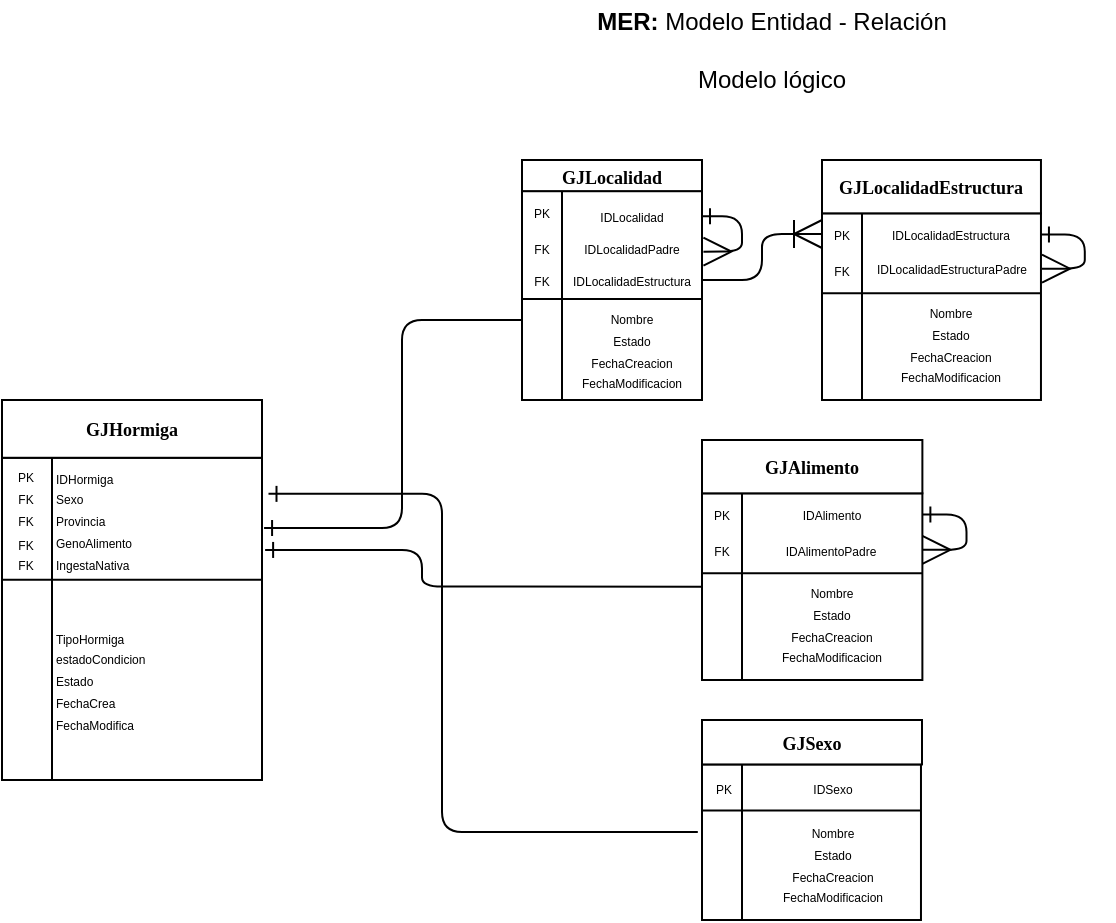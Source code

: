 <mxfile>
    <diagram id="bL_CgyZNcGlEZLFtbiTR" name="Page-1">
        <mxGraphModel dx="277" dy="325" grid="1" gridSize="10" guides="1" tooltips="1" connect="1" arrows="1" fold="1" page="1" pageScale="1" pageWidth="850" pageHeight="1100" math="0" shadow="0">
            <root>
                <mxCell id="0"/>
                <mxCell id="1" parent="0"/>
                <mxCell id="77" value="&lt;b&gt;MER:&lt;/b&gt; Modelo Entidad - Relación&lt;br&gt;&lt;br&gt;Modelo lógico" style="text;html=1;strokeColor=none;fillColor=none;align=center;verticalAlign=middle;whiteSpace=wrap;rounded=0;" parent="1" vertex="1">
                    <mxGeometry x="490" y="30" width="230" height="50" as="geometry"/>
                </mxCell>
                <mxCell id="6" value="" style="group" parent="1" vertex="1" connectable="0">
                    <mxGeometry x="500" y="110" width="70" height="120" as="geometry"/>
                </mxCell>
                <mxCell id="4" value="" style="shape=internalStorage;whiteSpace=wrap;html=1;backgroundOutline=1;movable=1;resizable=1;rotatable=1;deletable=1;editable=1;connectable=1;dx=20;dy=54;" parent="6" vertex="1">
                    <mxGeometry x="-20" y="15.56" width="90" height="104.44" as="geometry"/>
                </mxCell>
                <mxCell id="5" value="&lt;b style=&quot;border-color: var(--border-color); font-family: &amp;quot;Comic Sans MS&amp;quot;;&quot;&gt;&lt;font style=&quot;font-size: 9px;&quot;&gt;GJLocalidad&lt;/font&gt;&lt;/b&gt;" style="rounded=0;whiteSpace=wrap;html=1;shadow=0;movable=1;resizable=1;rotatable=1;deletable=1;editable=1;connectable=1;" parent="6" vertex="1">
                    <mxGeometry x="-20" width="90" height="15.56" as="geometry"/>
                </mxCell>
                <mxCell id="8" value="&lt;span style=&quot;font-size: 6px;&quot;&gt;IDLocalidad&lt;/span&gt;" style="text;html=1;strokeColor=none;fillColor=none;align=center;verticalAlign=middle;whiteSpace=wrap;rounded=0;shadow=0;fontSize=9;" parent="6" vertex="1">
                    <mxGeometry y="20" width="70" height="16.11" as="geometry"/>
                </mxCell>
                <mxCell id="9" value="&lt;span style=&quot;font-size: 6px;&quot;&gt;Nombre&lt;/span&gt;&lt;br style=&quot;border-color: var(--border-color); font-size: 6px;&quot;&gt;&lt;span style=&quot;font-size: 6px;&quot;&gt;Estado&lt;/span&gt;&lt;br style=&quot;border-color: var(--border-color); font-size: 6px;&quot;&gt;&lt;span style=&quot;font-size: 6px;&quot;&gt;FechaCreacion&lt;/span&gt;&lt;br style=&quot;border-color: var(--border-color); font-size: 6px;&quot;&gt;&lt;span style=&quot;font-size: 6px;&quot;&gt;FechaModificacion&lt;/span&gt;" style="text;html=1;strokeColor=none;fillColor=none;align=center;verticalAlign=middle;whiteSpace=wrap;rounded=0;shadow=0;fontSize=9;" parent="6" vertex="1">
                    <mxGeometry y="70.55" width="70" height="49.45" as="geometry"/>
                </mxCell>
                <mxCell id="95" value="&lt;font style=&quot;font-size: 6px;&quot;&gt;FK&lt;/font&gt;" style="text;html=1;strokeColor=none;fillColor=none;align=center;verticalAlign=middle;whiteSpace=wrap;rounded=0;shadow=0;fontSize=9;" parent="6" vertex="1">
                    <mxGeometry x="-20" y="54.44" width="20" height="11.11" as="geometry"/>
                </mxCell>
                <mxCell id="96" value="&lt;span style=&quot;font-size: 6px;&quot;&gt;IDLocalidadPadre&lt;/span&gt;" style="text;html=1;strokeColor=none;fillColor=none;align=center;verticalAlign=middle;whiteSpace=wrap;rounded=0;shadow=0;fontSize=9;" parent="6" vertex="1">
                    <mxGeometry y="33.33" width="70" height="21.11" as="geometry"/>
                </mxCell>
                <mxCell id="97" value="&lt;span style=&quot;font-size: 6px;&quot;&gt;IDLocalidadEstructura&lt;/span&gt;" style="text;html=1;strokeColor=none;fillColor=none;align=center;verticalAlign=middle;whiteSpace=wrap;rounded=0;shadow=0;fontSize=9;" parent="6" vertex="1">
                    <mxGeometry y="49.44" width="70" height="21.11" as="geometry"/>
                </mxCell>
                <mxCell id="10" value="" style="group" parent="1" vertex="1" connectable="0">
                    <mxGeometry x="630" y="110" width="110" height="120" as="geometry"/>
                </mxCell>
                <mxCell id="11" value="" style="shape=internalStorage;whiteSpace=wrap;html=1;backgroundOutline=1;movable=1;resizable=1;rotatable=1;deletable=1;editable=1;connectable=1;dx=20;dy=40;" parent="10" vertex="1">
                    <mxGeometry y="26.667" width="109.482" height="93.333" as="geometry"/>
                </mxCell>
                <mxCell id="12" value="&lt;font face=&quot;Comic Sans MS&quot; style=&quot;font-size: 9px;&quot;&gt;&lt;b style=&quot;&quot;&gt;GJLocalidadEstructura&lt;/b&gt;&lt;/font&gt;" style="rounded=0;whiteSpace=wrap;html=1;shadow=0;movable=1;resizable=1;rotatable=1;deletable=1;editable=1;connectable=1;" parent="10" vertex="1">
                    <mxGeometry width="109.482" height="26.667" as="geometry"/>
                </mxCell>
                <mxCell id="15" value="&lt;span style=&quot;font-size: 6px;&quot;&gt;Nombre&lt;br&gt;Estado&lt;br&gt;FechaCreacion&lt;br&gt;FechaModificacion&lt;br&gt;&lt;/span&gt;" style="text;html=1;strokeColor=none;fillColor=none;align=center;verticalAlign=middle;whiteSpace=wrap;rounded=0;shadow=0;fontSize=9;" parent="10" vertex="1">
                    <mxGeometry x="20" y="64.62" width="89.48" height="55.38" as="geometry"/>
                </mxCell>
                <mxCell id="13" value="&lt;font style=&quot;font-size: 6px;&quot;&gt;PK&lt;/font&gt;" style="text;html=1;strokeColor=none;fillColor=none;align=center;verticalAlign=middle;whiteSpace=wrap;rounded=0;shadow=0;fontSize=9;" parent="10" vertex="1">
                    <mxGeometry y="26.67" width="20" height="21.11" as="geometry"/>
                </mxCell>
                <mxCell id="14" value="&lt;font style=&quot;font-size: 6px;&quot;&gt;IDLocalidadEstructura&lt;/font&gt;" style="text;html=1;strokeColor=none;fillColor=none;align=center;verticalAlign=middle;whiteSpace=wrap;rounded=0;shadow=0;fontSize=9;" parent="10" vertex="1">
                    <mxGeometry x="20" y="26.67" width="89.48" height="21.11" as="geometry"/>
                </mxCell>
                <mxCell id="17" value="&lt;font style=&quot;font-size: 6px;&quot;&gt;FK&lt;/font&gt;" style="text;html=1;strokeColor=none;fillColor=none;align=center;verticalAlign=middle;whiteSpace=wrap;rounded=0;shadow=0;fontSize=9;" parent="10" vertex="1">
                    <mxGeometry y="44.62" width="20" height="20" as="geometry"/>
                </mxCell>
                <mxCell id="86" value="&lt;font style=&quot;font-size: 6px;&quot;&gt;IDLocalidadEstructuraPadre&lt;/font&gt;" style="text;html=1;strokeColor=none;fillColor=none;align=center;verticalAlign=middle;whiteSpace=wrap;rounded=0;shadow=0;fontSize=9;" parent="10" vertex="1">
                    <mxGeometry x="20" y="44.62" width="90" height="19.44" as="geometry"/>
                </mxCell>
                <mxCell id="91" value="" style="endArrow=ERmany;endFill=0;endSize=12;html=1;fontFamily=Comic Sans MS;fontSize=6;startArrow=ERone;startFill=0;exitX=1;exitY=0.5;exitDx=0;exitDy=0;edgeStyle=orthogonalEdgeStyle;entryX=1;entryY=0.5;entryDx=0;entryDy=0;" parent="10" source="14" target="86" edge="1">
                    <mxGeometry width="160" relative="1" as="geometry">
                        <mxPoint x="110.212" y="30" as="sourcePoint"/>
                        <mxPoint x="167.872" y="60" as="targetPoint"/>
                        <Array as="points">
                            <mxPoint x="131.378" y="37"/>
                            <mxPoint x="131.378" y="55"/>
                        </Array>
                    </mxGeometry>
                </mxCell>
                <mxCell id="19" value="" style="endArrow=ERoneToMany;endFill=0;endSize=12;html=1;fontFamily=Comic Sans MS;fontSize=6;edgeStyle=orthogonalEdgeStyle;entryX=0;entryY=0.5;entryDx=0;entryDy=0;" parent="1" target="13" edge="1">
                    <mxGeometry width="160" relative="1" as="geometry">
                        <mxPoint x="570" y="170" as="sourcePoint"/>
                        <mxPoint x="630" y="154.68" as="targetPoint"/>
                        <Array as="points">
                            <mxPoint x="600" y="170"/>
                            <mxPoint x="600" y="147"/>
                            <mxPoint x="630" y="147"/>
                        </Array>
                    </mxGeometry>
                </mxCell>
                <mxCell id="7" value="&lt;font style=&quot;font-size: 6px;&quot;&gt;PK&lt;/font&gt;" style="text;html=1;strokeColor=none;fillColor=none;align=center;verticalAlign=middle;whiteSpace=wrap;rounded=0;shadow=0;fontSize=9;" parent="1" vertex="1">
                    <mxGeometry x="480" y="130" width="20" height="11.11" as="geometry"/>
                </mxCell>
                <mxCell id="94" value="&lt;font style=&quot;font-size: 6px;&quot;&gt;FK&lt;/font&gt;" style="text;html=1;strokeColor=none;fillColor=none;align=center;verticalAlign=middle;whiteSpace=wrap;rounded=0;shadow=0;fontSize=9;" parent="1" vertex="1">
                    <mxGeometry x="480" y="148.33" width="20" height="11.11" as="geometry"/>
                </mxCell>
                <mxCell id="98" value="" style="endArrow=ERmany;endFill=0;endSize=12;html=1;fontFamily=Comic Sans MS;fontSize=6;startArrow=ERone;startFill=0;exitX=1;exitY=0.5;exitDx=0;exitDy=0;edgeStyle=orthogonalEdgeStyle;entryX=1;entryY=0.5;entryDx=0;entryDy=0;" parent="1" edge="1">
                    <mxGeometry width="160" relative="1" as="geometry">
                        <mxPoint x="570" y="138.145" as="sourcePoint"/>
                        <mxPoint x="570.71" y="155.82" as="targetPoint"/>
                        <Array as="points">
                            <mxPoint x="590" y="138"/>
                            <mxPoint x="590" y="156"/>
                        </Array>
                    </mxGeometry>
                </mxCell>
                <mxCell id="109" value="" style="group" parent="1" vertex="1" connectable="0">
                    <mxGeometry x="570" y="250" width="110.71" height="120" as="geometry"/>
                </mxCell>
                <mxCell id="110" value="" style="shape=internalStorage;whiteSpace=wrap;html=1;backgroundOutline=1;movable=1;resizable=1;rotatable=1;deletable=1;editable=1;connectable=1;dx=20;dy=40;" parent="109" vertex="1">
                    <mxGeometry y="26.667" width="110.188" height="93.333" as="geometry"/>
                </mxCell>
                <mxCell id="111" value="&lt;font face=&quot;Comic Sans MS&quot; style=&quot;font-size: 9px;&quot;&gt;&lt;b style=&quot;&quot;&gt;GJAlimento&lt;/b&gt;&lt;/font&gt;" style="rounded=0;whiteSpace=wrap;html=1;shadow=0;movable=1;resizable=1;rotatable=1;deletable=1;editable=1;connectable=1;" parent="109" vertex="1">
                    <mxGeometry width="110.188" height="26.667" as="geometry"/>
                </mxCell>
                <mxCell id="112" value="&lt;span style=&quot;font-size: 6px;&quot;&gt;Nombre&lt;br&gt;Estado&lt;br&gt;FechaCreacion&lt;br&gt;FechaModificacion&lt;br&gt;&lt;/span&gt;" style="text;html=1;strokeColor=none;fillColor=none;align=center;verticalAlign=middle;whiteSpace=wrap;rounded=0;shadow=0;fontSize=9;" parent="109" vertex="1">
                    <mxGeometry x="20" y="64.62" width="90.19" height="55.38" as="geometry"/>
                </mxCell>
                <mxCell id="113" value="&lt;font style=&quot;font-size: 6px;&quot;&gt;PK&lt;/font&gt;" style="text;html=1;strokeColor=none;fillColor=none;align=center;verticalAlign=middle;whiteSpace=wrap;rounded=0;shadow=0;fontSize=9;" parent="109" vertex="1">
                    <mxGeometry y="26.67" width="20" height="21.11" as="geometry"/>
                </mxCell>
                <mxCell id="114" value="&lt;font style=&quot;font-size: 6px;&quot;&gt;IDAlimento&lt;/font&gt;" style="text;html=1;strokeColor=none;fillColor=none;align=center;verticalAlign=middle;whiteSpace=wrap;rounded=0;shadow=0;fontSize=9;" parent="109" vertex="1">
                    <mxGeometry x="20" y="26.67" width="90.19" height="21.11" as="geometry"/>
                </mxCell>
                <mxCell id="117" value="&lt;font style=&quot;font-size: 6px;&quot;&gt;FK&lt;/font&gt;" style="text;html=1;strokeColor=none;fillColor=none;align=center;verticalAlign=middle;whiteSpace=wrap;rounded=0;shadow=0;fontSize=9;" parent="109" vertex="1">
                    <mxGeometry y="44.62" width="20" height="20" as="geometry"/>
                </mxCell>
                <mxCell id="116" value="&lt;span style=&quot;font-size: 6px;&quot;&gt;IDAlimentoPadre&lt;/span&gt;" style="text;html=1;strokeColor=none;fillColor=none;align=center;verticalAlign=middle;whiteSpace=wrap;rounded=0;shadow=0;fontSize=9;" parent="109" vertex="1">
                    <mxGeometry x="19.48" y="45.18" width="90.71" height="19.44" as="geometry"/>
                </mxCell>
                <mxCell id="118" value="" style="endArrow=ERmany;endFill=0;endSize=12;html=1;fontFamily=Comic Sans MS;fontSize=6;startArrow=ERone;startFill=0;exitX=1;exitY=0.5;exitDx=0;exitDy=0;edgeStyle=orthogonalEdgeStyle;entryX=1;entryY=0.5;entryDx=0;entryDy=0;" parent="109" source="114" target="116" edge="1">
                    <mxGeometry width="160" relative="1" as="geometry">
                        <mxPoint x="110.923" y="30" as="sourcePoint"/>
                        <mxPoint x="168.956" y="60" as="targetPoint"/>
                        <Array as="points">
                            <mxPoint x="132.226" y="37"/>
                            <mxPoint x="132.226" y="55"/>
                        </Array>
                    </mxGeometry>
                </mxCell>
                <mxCell id="119" value="" style="group" parent="1" vertex="1" connectable="0">
                    <mxGeometry x="570" y="390" width="110" height="100" as="geometry"/>
                </mxCell>
                <mxCell id="120" value="" style="shape=internalStorage;whiteSpace=wrap;html=1;backgroundOutline=1;movable=1;resizable=1;rotatable=1;deletable=1;editable=1;connectable=1;dx=20;dy=23;" parent="119" vertex="1">
                    <mxGeometry y="22.22" width="109.483" height="77.78" as="geometry"/>
                </mxCell>
                <mxCell id="121" value="&lt;font face=&quot;Comic Sans MS&quot; style=&quot;font-size: 9px;&quot;&gt;&lt;b style=&quot;&quot;&gt;GJSexo&lt;/b&gt;&lt;/font&gt;" style="rounded=0;whiteSpace=wrap;html=1;shadow=0;movable=1;resizable=1;rotatable=1;deletable=1;editable=1;connectable=1;" parent="119" vertex="1">
                    <mxGeometry width="110.0" height="22.22" as="geometry"/>
                </mxCell>
                <mxCell id="122" value="&lt;span style=&quot;font-size: 6px;&quot;&gt;Nombre&lt;br&gt;Estado&lt;br&gt;FechaCreacion&lt;br&gt;FechaModificacion&lt;br&gt;&lt;/span&gt;" style="text;html=1;strokeColor=none;fillColor=none;align=center;verticalAlign=middle;whiteSpace=wrap;rounded=0;shadow=0;fontSize=9;" parent="119" vertex="1">
                    <mxGeometry x="22" y="44.63" width="87.483" height="55.37" as="geometry"/>
                </mxCell>
                <mxCell id="123" value="&lt;font style=&quot;font-size: 6px;&quot;&gt;PK&lt;/font&gt;" style="text;html=1;strokeColor=none;fillColor=none;align=center;verticalAlign=middle;whiteSpace=wrap;rounded=0;shadow=0;fontSize=9;" parent="119" vertex="1">
                    <mxGeometry y="23.52" width="22" height="21.11" as="geometry"/>
                </mxCell>
                <mxCell id="124" value="&lt;font style=&quot;font-size: 6px;&quot;&gt;IDSexo&lt;/font&gt;" style="text;html=1;strokeColor=none;fillColor=none;align=center;verticalAlign=middle;whiteSpace=wrap;rounded=0;shadow=0;fontSize=9;" parent="119" vertex="1">
                    <mxGeometry x="22" y="23.52" width="87.483" height="21.11" as="geometry"/>
                </mxCell>
                <mxCell id="125" style="edgeStyle=none;html=1;exitX=0.5;exitY=0;exitDx=0;exitDy=0;" parent="119" edge="1">
                    <mxGeometry relative="1" as="geometry">
                        <mxPoint x="62.532" y="41.47" as="targetPoint"/>
                        <mxPoint x="62.558" y="42.03" as="sourcePoint"/>
                    </mxGeometry>
                </mxCell>
                <mxCell id="126" value="" style="shape=internalStorage;whiteSpace=wrap;html=1;backgroundOutline=1;movable=1;resizable=1;rotatable=1;deletable=1;editable=1;connectable=1;dx=25;dy=61;" vertex="1" parent="1">
                    <mxGeometry x="220" y="258.89" width="130" height="161.11" as="geometry"/>
                </mxCell>
                <mxCell id="127" value="&lt;font style=&quot;font-size: 9px;&quot; face=&quot;Comic Sans MS&quot;&gt;&lt;b style=&quot;&quot;&gt;GJHormiga&lt;/b&gt;&lt;/font&gt;" style="rounded=0;whiteSpace=wrap;html=1;shadow=0;movable=1;resizable=1;rotatable=1;deletable=1;editable=1;connectable=1;" vertex="1" parent="1">
                    <mxGeometry x="220" y="230" width="130" height="28.889" as="geometry"/>
                </mxCell>
                <mxCell id="128" value="&lt;span style=&quot;font-size: 6px;&quot;&gt;IDHormiga&lt;br&gt;Sexo&lt;br&gt;Provincia&lt;br&gt;GenoAlimento&lt;br&gt;IngestaNativa&lt;br&gt;&lt;/span&gt;" style="text;html=1;strokeColor=none;fillColor=none;align=left;verticalAlign=middle;whiteSpace=wrap;rounded=0;shadow=0;fontSize=9;" vertex="1" parent="1">
                    <mxGeometry x="245.36" y="260" width="100.71" height="60" as="geometry"/>
                </mxCell>
                <mxCell id="129" value="&lt;div style=&quot;&quot;&gt;&lt;span style=&quot;font-size: 6px;&quot;&gt;TipoHormiga&lt;/span&gt;&lt;/div&gt;&lt;div style=&quot;&quot;&gt;&lt;span style=&quot;font-size: 6px;&quot;&gt;estadoCondicion&lt;/span&gt;&lt;/div&gt;&lt;div style=&quot;&quot;&gt;&lt;span style=&quot;font-size: 6px;&quot;&gt;Estado&lt;/span&gt;&lt;/div&gt;&lt;div style=&quot;&quot;&gt;&lt;span style=&quot;font-size: 6px;&quot;&gt;FechaCrea&lt;/span&gt;&lt;/div&gt;&lt;div style=&quot;&quot;&gt;&lt;span style=&quot;font-size: 6px;&quot;&gt;FechaModifica&lt;/span&gt;&lt;/div&gt;" style="text;html=1;strokeColor=none;fillColor=none;align=left;verticalAlign=middle;whiteSpace=wrap;rounded=0;shadow=0;fontSize=9;" vertex="1" parent="1">
                    <mxGeometry x="245.36" y="320" width="100" height="100" as="geometry"/>
                </mxCell>
                <mxCell id="137" value="&lt;font style=&quot;font-size: 6px;&quot;&gt;PK&lt;/font&gt;" style="text;html=1;strokeColor=none;fillColor=none;align=center;verticalAlign=middle;whiteSpace=wrap;rounded=0;shadow=0;fontSize=9;" vertex="1" parent="1">
                    <mxGeometry x="221" y="262.89" width="22" height="11.11" as="geometry"/>
                </mxCell>
                <mxCell id="147" value="&lt;font style=&quot;font-size: 6px;&quot;&gt;FK&lt;/font&gt;" style="text;html=1;strokeColor=none;fillColor=none;align=center;verticalAlign=middle;whiteSpace=wrap;rounded=0;shadow=0;fontSize=9;" vertex="1" parent="1">
                    <mxGeometry x="222" y="274" width="20" height="10" as="geometry"/>
                </mxCell>
                <mxCell id="148" value="&lt;font style=&quot;font-size: 6px;&quot;&gt;FK&lt;/font&gt;" style="text;html=1;strokeColor=none;fillColor=none;align=center;verticalAlign=middle;whiteSpace=wrap;rounded=0;shadow=0;fontSize=9;" vertex="1" parent="1">
                    <mxGeometry x="222" y="285" width="20" height="10" as="geometry"/>
                </mxCell>
                <mxCell id="149" value="&lt;font style=&quot;font-size: 6px;&quot;&gt;FK&lt;/font&gt;" style="text;html=1;strokeColor=none;fillColor=none;align=center;verticalAlign=middle;whiteSpace=wrap;rounded=0;shadow=0;fontSize=9;" vertex="1" parent="1">
                    <mxGeometry x="222" y="297" width="20" height="10" as="geometry"/>
                </mxCell>
                <mxCell id="150" value="&lt;font style=&quot;font-size: 6px;&quot;&gt;FK&lt;/font&gt;" style="text;html=1;strokeColor=none;fillColor=none;align=center;verticalAlign=middle;whiteSpace=wrap;rounded=0;shadow=0;fontSize=9;" vertex="1" parent="1">
                    <mxGeometry x="222" y="307" width="20" height="10" as="geometry"/>
                </mxCell>
                <mxCell id="151" value="" style="endArrow=none;endFill=0;endSize=12;html=1;fontFamily=Comic Sans MS;fontSize=6;startArrow=ERone;startFill=0;exitX=1.008;exitY=0.218;exitDx=0;exitDy=0;exitPerimeter=0;entryX=0.005;entryY=0.816;entryDx=0;entryDy=0;entryPerimeter=0;edgeStyle=orthogonalEdgeStyle;" edge="1" parent="1" source="126">
                    <mxGeometry width="160" relative="1" as="geometry">
                        <mxPoint x="319.61" y="191.092" as="sourcePoint"/>
                        <mxPoint x="480" y="189.996" as="targetPoint"/>
                        <Array as="points">
                            <mxPoint x="420" y="294"/>
                            <mxPoint x="420" y="190"/>
                        </Array>
                    </mxGeometry>
                </mxCell>
                <mxCell id="152" value="" style="endArrow=none;endFill=0;endSize=12;html=1;fontFamily=Comic Sans MS;fontSize=6;startArrow=ERone;startFill=0;entryX=0;entryY=0.5;entryDx=0;entryDy=0;edgeStyle=orthogonalEdgeStyle;exitX=1.012;exitY=0.286;exitDx=0;exitDy=0;exitPerimeter=0;" edge="1" parent="1" source="126" target="110">
                    <mxGeometry width="160" relative="1" as="geometry">
                        <mxPoint x="361" y="304" as="sourcePoint"/>
                        <mxPoint x="490" y="199.996" as="targetPoint"/>
                        <Array as="points">
                            <mxPoint x="430" y="305"/>
                            <mxPoint x="430" y="323"/>
                        </Array>
                    </mxGeometry>
                </mxCell>
                <mxCell id="153" value="" style="endArrow=none;endFill=0;endSize=12;html=1;fontFamily=Comic Sans MS;fontSize=6;startArrow=ERone;startFill=0;entryX=-0.019;entryY=0.43;entryDx=0;entryDy=0;edgeStyle=orthogonalEdgeStyle;exitX=1.025;exitY=0.112;exitDx=0;exitDy=0;exitPerimeter=0;entryPerimeter=0;" edge="1" parent="1" source="126" target="120">
                    <mxGeometry width="160" relative="1" as="geometry">
                        <mxPoint x="361.56" y="314.967" as="sourcePoint"/>
                        <mxPoint x="580" y="333.333" as="targetPoint"/>
                        <Array as="points">
                            <mxPoint x="440" y="277"/>
                            <mxPoint x="440" y="446"/>
                            <mxPoint x="568" y="446"/>
                        </Array>
                    </mxGeometry>
                </mxCell>
            </root>
        </mxGraphModel>
    </diagram>
</mxfile>